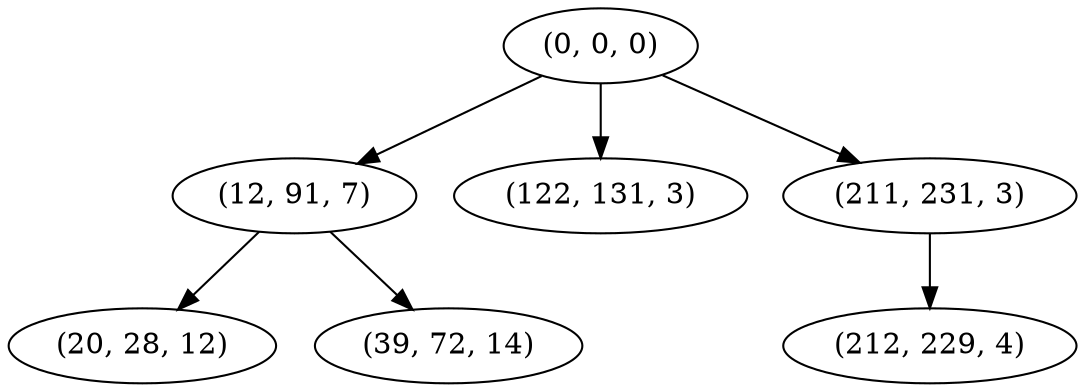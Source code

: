 digraph tree {
    "(0, 0, 0)";
    "(12, 91, 7)";
    "(20, 28, 12)";
    "(39, 72, 14)";
    "(122, 131, 3)";
    "(211, 231, 3)";
    "(212, 229, 4)";
    "(0, 0, 0)" -> "(12, 91, 7)";
    "(0, 0, 0)" -> "(122, 131, 3)";
    "(0, 0, 0)" -> "(211, 231, 3)";
    "(12, 91, 7)" -> "(20, 28, 12)";
    "(12, 91, 7)" -> "(39, 72, 14)";
    "(211, 231, 3)" -> "(212, 229, 4)";
}
